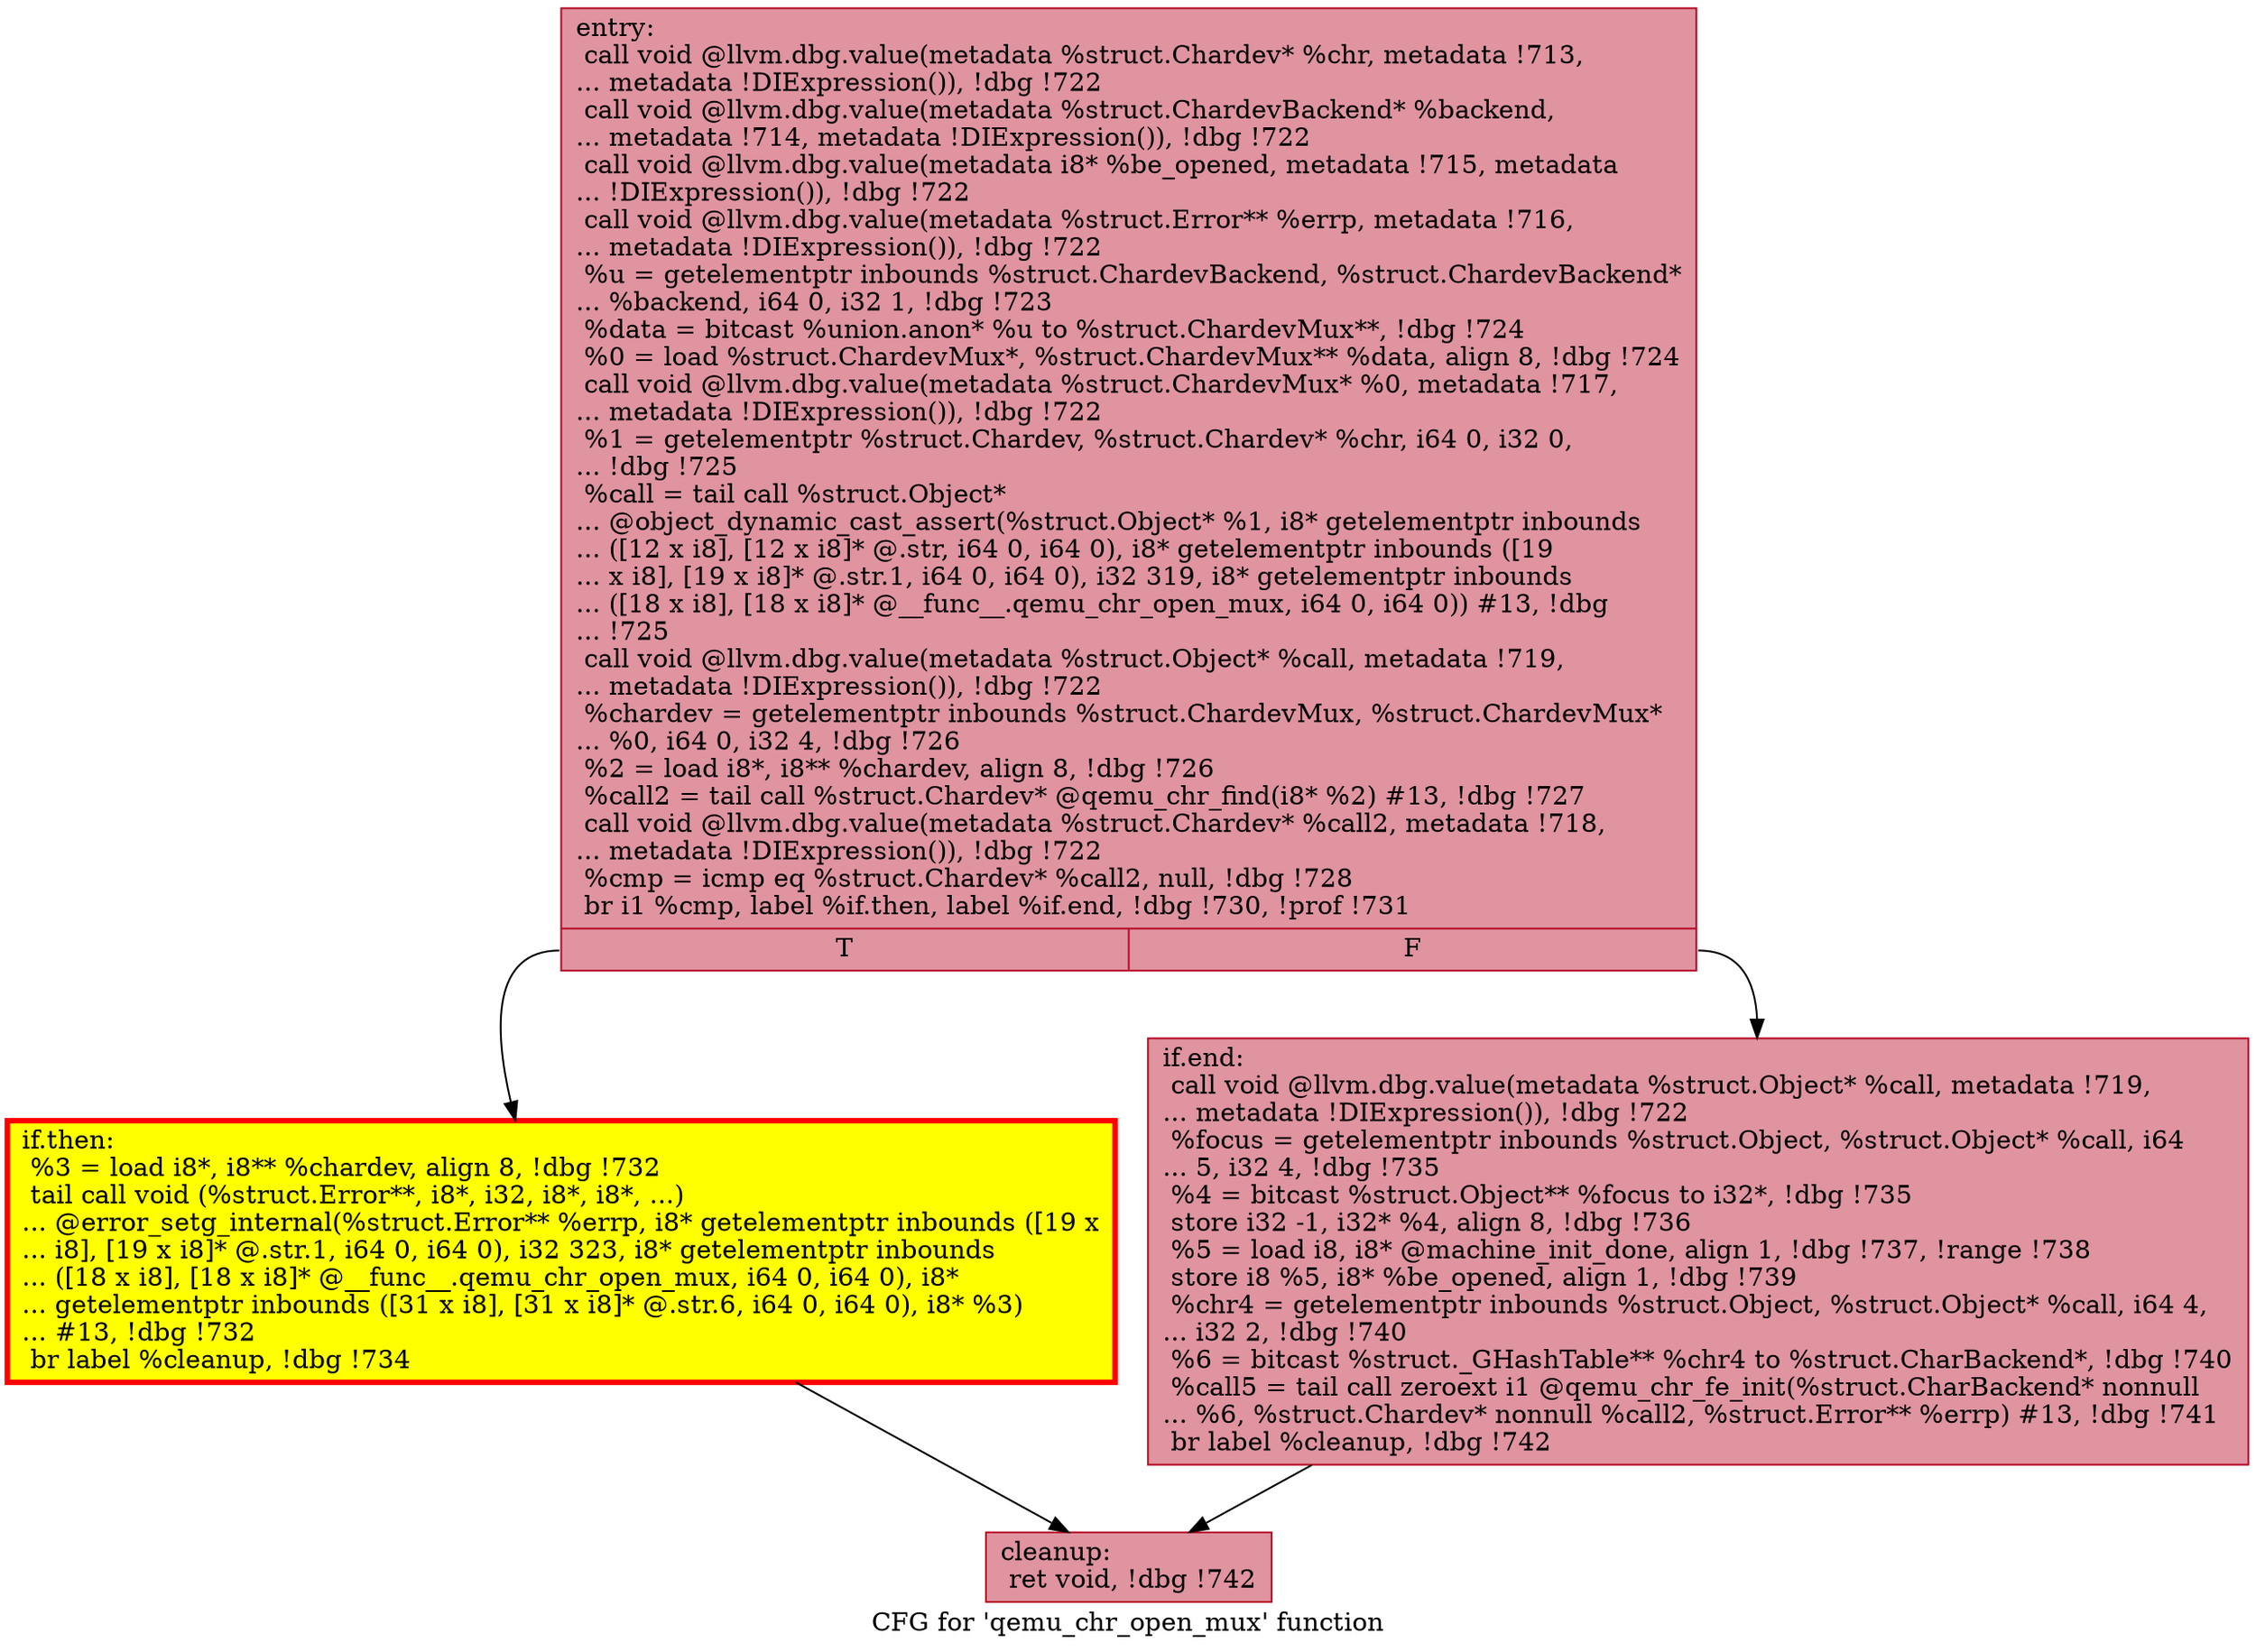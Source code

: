 digraph "CFG for 'qemu_chr_open_mux' function" {
	label="CFG for 'qemu_chr_open_mux' function";

	Node0x55d3ed8b5650 [shape=record,color="#b70d28ff", style=filled, fillcolor="#b70d2870",label="{entry:\l  call void @llvm.dbg.value(metadata %struct.Chardev* %chr, metadata !713,\l... metadata !DIExpression()), !dbg !722\l  call void @llvm.dbg.value(metadata %struct.ChardevBackend* %backend,\l... metadata !714, metadata !DIExpression()), !dbg !722\l  call void @llvm.dbg.value(metadata i8* %be_opened, metadata !715, metadata\l... !DIExpression()), !dbg !722\l  call void @llvm.dbg.value(metadata %struct.Error** %errp, metadata !716,\l... metadata !DIExpression()), !dbg !722\l  %u = getelementptr inbounds %struct.ChardevBackend, %struct.ChardevBackend*\l... %backend, i64 0, i32 1, !dbg !723\l  %data = bitcast %union.anon* %u to %struct.ChardevMux**, !dbg !724\l  %0 = load %struct.ChardevMux*, %struct.ChardevMux** %data, align 8, !dbg !724\l  call void @llvm.dbg.value(metadata %struct.ChardevMux* %0, metadata !717,\l... metadata !DIExpression()), !dbg !722\l  %1 = getelementptr %struct.Chardev, %struct.Chardev* %chr, i64 0, i32 0,\l... !dbg !725\l  %call = tail call %struct.Object*\l... @object_dynamic_cast_assert(%struct.Object* %1, i8* getelementptr inbounds\l... ([12 x i8], [12 x i8]* @.str, i64 0, i64 0), i8* getelementptr inbounds ([19\l... x i8], [19 x i8]* @.str.1, i64 0, i64 0), i32 319, i8* getelementptr inbounds\l... ([18 x i8], [18 x i8]* @__func__.qemu_chr_open_mux, i64 0, i64 0)) #13, !dbg\l... !725\l  call void @llvm.dbg.value(metadata %struct.Object* %call, metadata !719,\l... metadata !DIExpression()), !dbg !722\l  %chardev = getelementptr inbounds %struct.ChardevMux, %struct.ChardevMux*\l... %0, i64 0, i32 4, !dbg !726\l  %2 = load i8*, i8** %chardev, align 8, !dbg !726\l  %call2 = tail call %struct.Chardev* @qemu_chr_find(i8* %2) #13, !dbg !727\l  call void @llvm.dbg.value(metadata %struct.Chardev* %call2, metadata !718,\l... metadata !DIExpression()), !dbg !722\l  %cmp = icmp eq %struct.Chardev* %call2, null, !dbg !728\l  br i1 %cmp, label %if.then, label %if.end, !dbg !730, !prof !731\l|{<s0>T|<s1>F}}"];
	Node0x55d3ed8b5650:s0 -> Node0x55d3ed8cbf00;
	Node0x55d3ed8b5650:s1 -> Node0x55d3ed8ccfd0;
	Node0x55d3ed8cbf00 [shape=record,penwidth=3.0, style="filled", color="red", fillcolor="yellow",label="{if.then:                                          \l  %3 = load i8*, i8** %chardev, align 8, !dbg !732\l  tail call void (%struct.Error**, i8*, i32, i8*, i8*, ...)\l... @error_setg_internal(%struct.Error** %errp, i8* getelementptr inbounds ([19 x\l... i8], [19 x i8]* @.str.1, i64 0, i64 0), i32 323, i8* getelementptr inbounds\l... ([18 x i8], [18 x i8]* @__func__.qemu_chr_open_mux, i64 0, i64 0), i8*\l... getelementptr inbounds ([31 x i8], [31 x i8]* @.str.6, i64 0, i64 0), i8* %3)\l... #13, !dbg !732\l  br label %cleanup, !dbg !734\l}"];
	Node0x55d3ed8cbf00 -> Node0x55d3ed8cd4c0;
	Node0x55d3ed8ccfd0 [shape=record,color="#b70d28ff", style=filled, fillcolor="#b70d2870",label="{if.end:                                           \l  call void @llvm.dbg.value(metadata %struct.Object* %call, metadata !719,\l... metadata !DIExpression()), !dbg !722\l  %focus = getelementptr inbounds %struct.Object, %struct.Object* %call, i64\l... 5, i32 4, !dbg !735\l  %4 = bitcast %struct.Object** %focus to i32*, !dbg !735\l  store i32 -1, i32* %4, align 8, !dbg !736\l  %5 = load i8, i8* @machine_init_done, align 1, !dbg !737, !range !738\l  store i8 %5, i8* %be_opened, align 1, !dbg !739\l  %chr4 = getelementptr inbounds %struct.Object, %struct.Object* %call, i64 4,\l... i32 2, !dbg !740\l  %6 = bitcast %struct._GHashTable** %chr4 to %struct.CharBackend*, !dbg !740\l  %call5 = tail call zeroext i1 @qemu_chr_fe_init(%struct.CharBackend* nonnull\l... %6, %struct.Chardev* nonnull %call2, %struct.Error** %errp) #13, !dbg !741\l  br label %cleanup, !dbg !742\l}"];
	Node0x55d3ed8ccfd0 -> Node0x55d3ed8cd4c0;
	Node0x55d3ed8cd4c0 [shape=record,color="#b70d28ff", style=filled, fillcolor="#b70d2870",label="{cleanup:                                          \l  ret void, !dbg !742\l}"];
}
